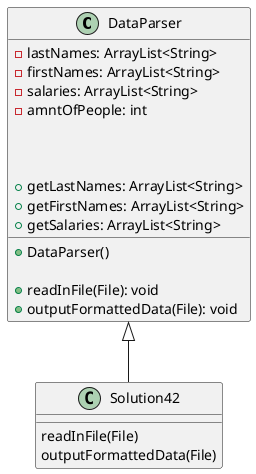/*
 *  UCF COP3330 Fall 2021 Assignment 4 Solutions
 *  Copyright 2021 first_name last_name
 */

@startuml
'https://plantuml.com/sequence-diagram

DataParser <|-- Solution42

class Solution42 {
    readInFile(File)
    outputFormattedData(File)
        'Creates DataParser Object and uses it to parse data
}

class DataParser {
    - lastNames: ArrayList<String>
    - firstNames: ArrayList<String>
    - salaries: ArrayList<String>
    - amntOfPeople: int

    + DataParser()
        'Initializes amount of people to 0

    + readInFile(File): void

    + getLastNames: ArrayList<String>
    + getFirstNames: ArrayList<String>
    + getSalaries: ArrayList<String>

    + outputFormattedData(File): void
}

@enduml